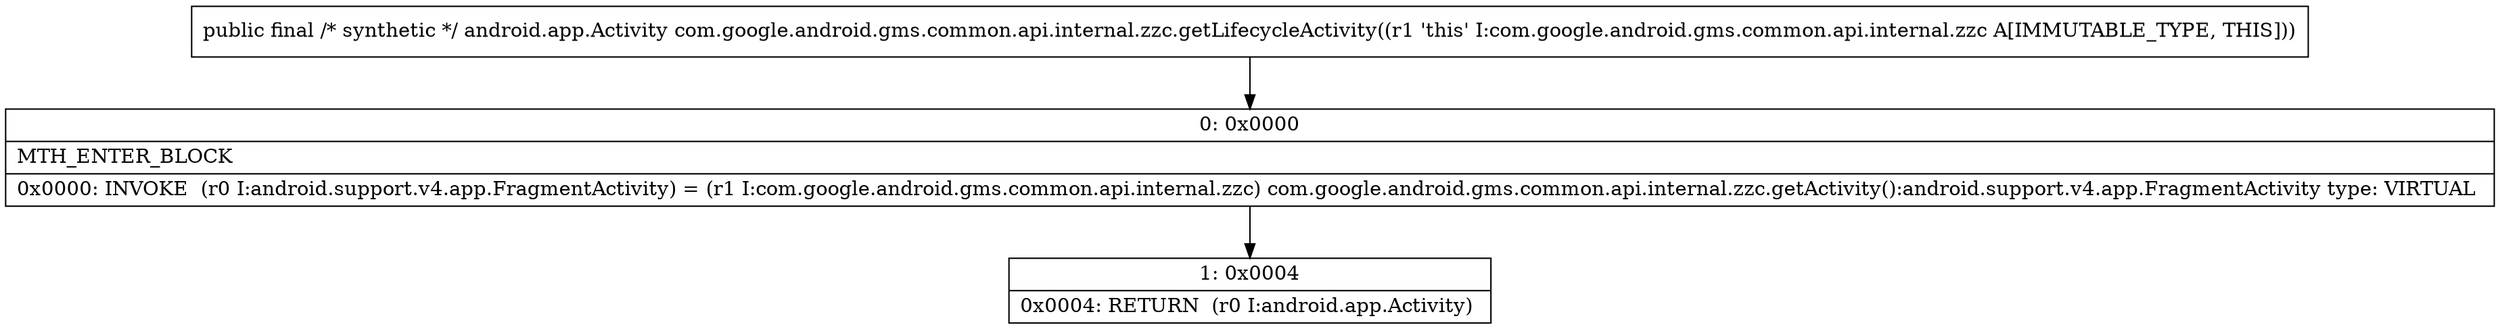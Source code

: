 digraph "CFG forcom.google.android.gms.common.api.internal.zzc.getLifecycleActivity()Landroid\/app\/Activity;" {
Node_0 [shape=record,label="{0\:\ 0x0000|MTH_ENTER_BLOCK\l|0x0000: INVOKE  (r0 I:android.support.v4.app.FragmentActivity) = (r1 I:com.google.android.gms.common.api.internal.zzc) com.google.android.gms.common.api.internal.zzc.getActivity():android.support.v4.app.FragmentActivity type: VIRTUAL \l}"];
Node_1 [shape=record,label="{1\:\ 0x0004|0x0004: RETURN  (r0 I:android.app.Activity) \l}"];
MethodNode[shape=record,label="{public final \/* synthetic *\/ android.app.Activity com.google.android.gms.common.api.internal.zzc.getLifecycleActivity((r1 'this' I:com.google.android.gms.common.api.internal.zzc A[IMMUTABLE_TYPE, THIS])) }"];
MethodNode -> Node_0;
Node_0 -> Node_1;
}

